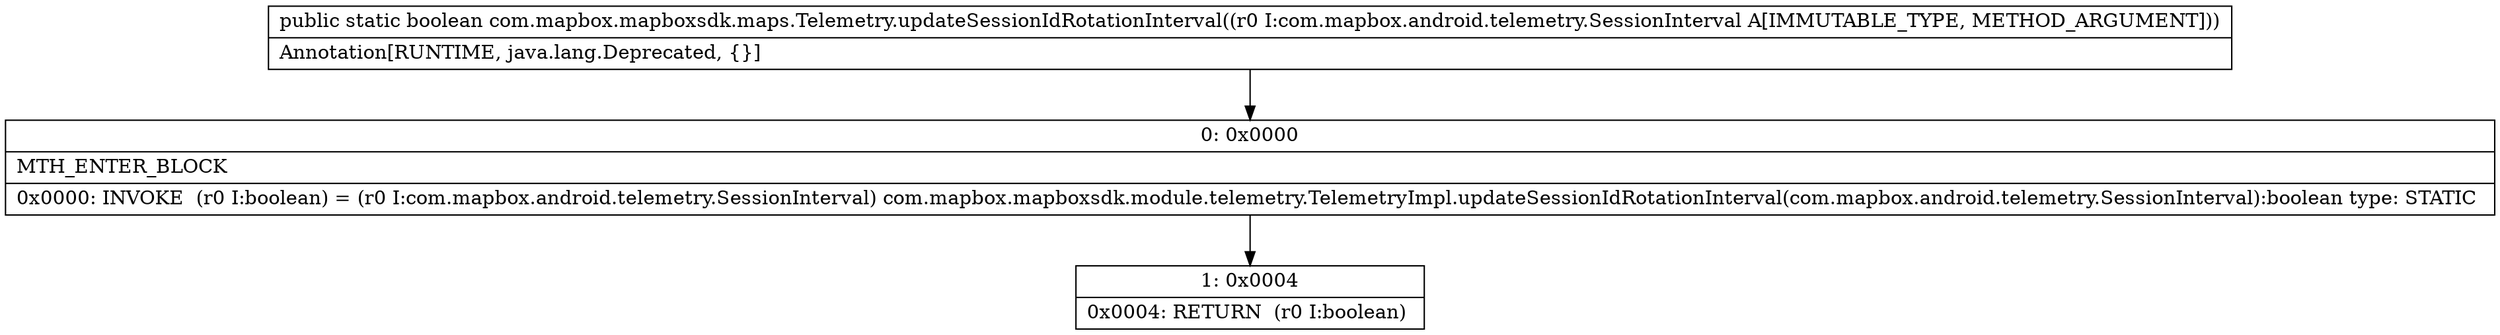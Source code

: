 digraph "CFG forcom.mapbox.mapboxsdk.maps.Telemetry.updateSessionIdRotationInterval(Lcom\/mapbox\/android\/telemetry\/SessionInterval;)Z" {
Node_0 [shape=record,label="{0\:\ 0x0000|MTH_ENTER_BLOCK\l|0x0000: INVOKE  (r0 I:boolean) = (r0 I:com.mapbox.android.telemetry.SessionInterval) com.mapbox.mapboxsdk.module.telemetry.TelemetryImpl.updateSessionIdRotationInterval(com.mapbox.android.telemetry.SessionInterval):boolean type: STATIC \l}"];
Node_1 [shape=record,label="{1\:\ 0x0004|0x0004: RETURN  (r0 I:boolean) \l}"];
MethodNode[shape=record,label="{public static boolean com.mapbox.mapboxsdk.maps.Telemetry.updateSessionIdRotationInterval((r0 I:com.mapbox.android.telemetry.SessionInterval A[IMMUTABLE_TYPE, METHOD_ARGUMENT]))  | Annotation[RUNTIME, java.lang.Deprecated, \{\}]\l}"];
MethodNode -> Node_0;
Node_0 -> Node_1;
}

